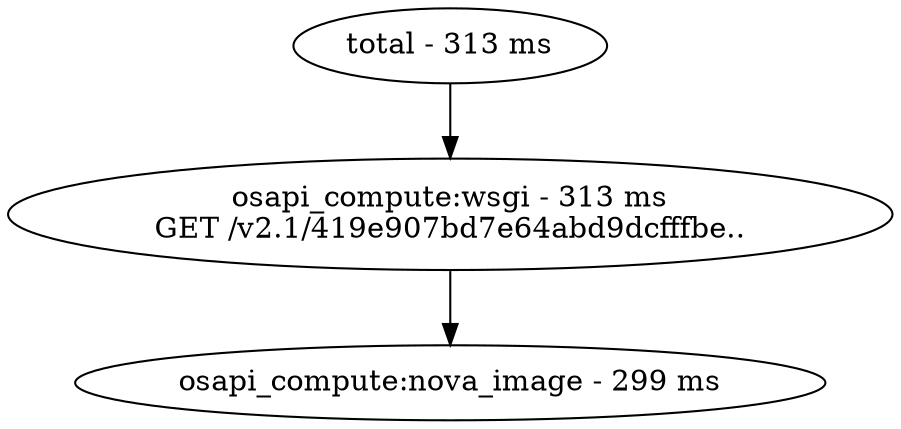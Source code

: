 digraph {
	0 [label="total - 313 ms"]
	1 [label="osapi_compute:wsgi - 313 ms\nGET /v2.1/419e907bd7e64abd9dcfffbe.."]
	2 [label="osapi_compute:nova_image - 299 ms"]
		1 -> 2
		0 -> 1
}